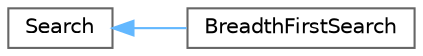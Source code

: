digraph "Graphical Class Hierarchy"
{
 // INTERACTIVE_SVG=YES
 // LATEX_PDF_SIZE
  bgcolor="transparent";
  edge [fontname=Helvetica,fontsize=10,labelfontname=Helvetica,labelfontsize=10];
  node [fontname=Helvetica,fontsize=10,shape=box,height=0.2,width=0.4];
  rankdir="LR";
  Node0 [id="Node000000",label="Search",height=0.2,width=0.4,color="grey40", fillcolor="white", style="filled",URL="$classSearch.html",tooltip=" "];
  Node0 -> Node1 [id="edge1_Node000000_Node000001",dir="back",color="steelblue1",style="solid",tooltip=" "];
  Node1 [id="Node000001",label="BreadthFirstSearch",height=0.2,width=0.4,color="grey40", fillcolor="white", style="filled",URL="$classBreadthFirstSearch.html",tooltip=" "];
}
